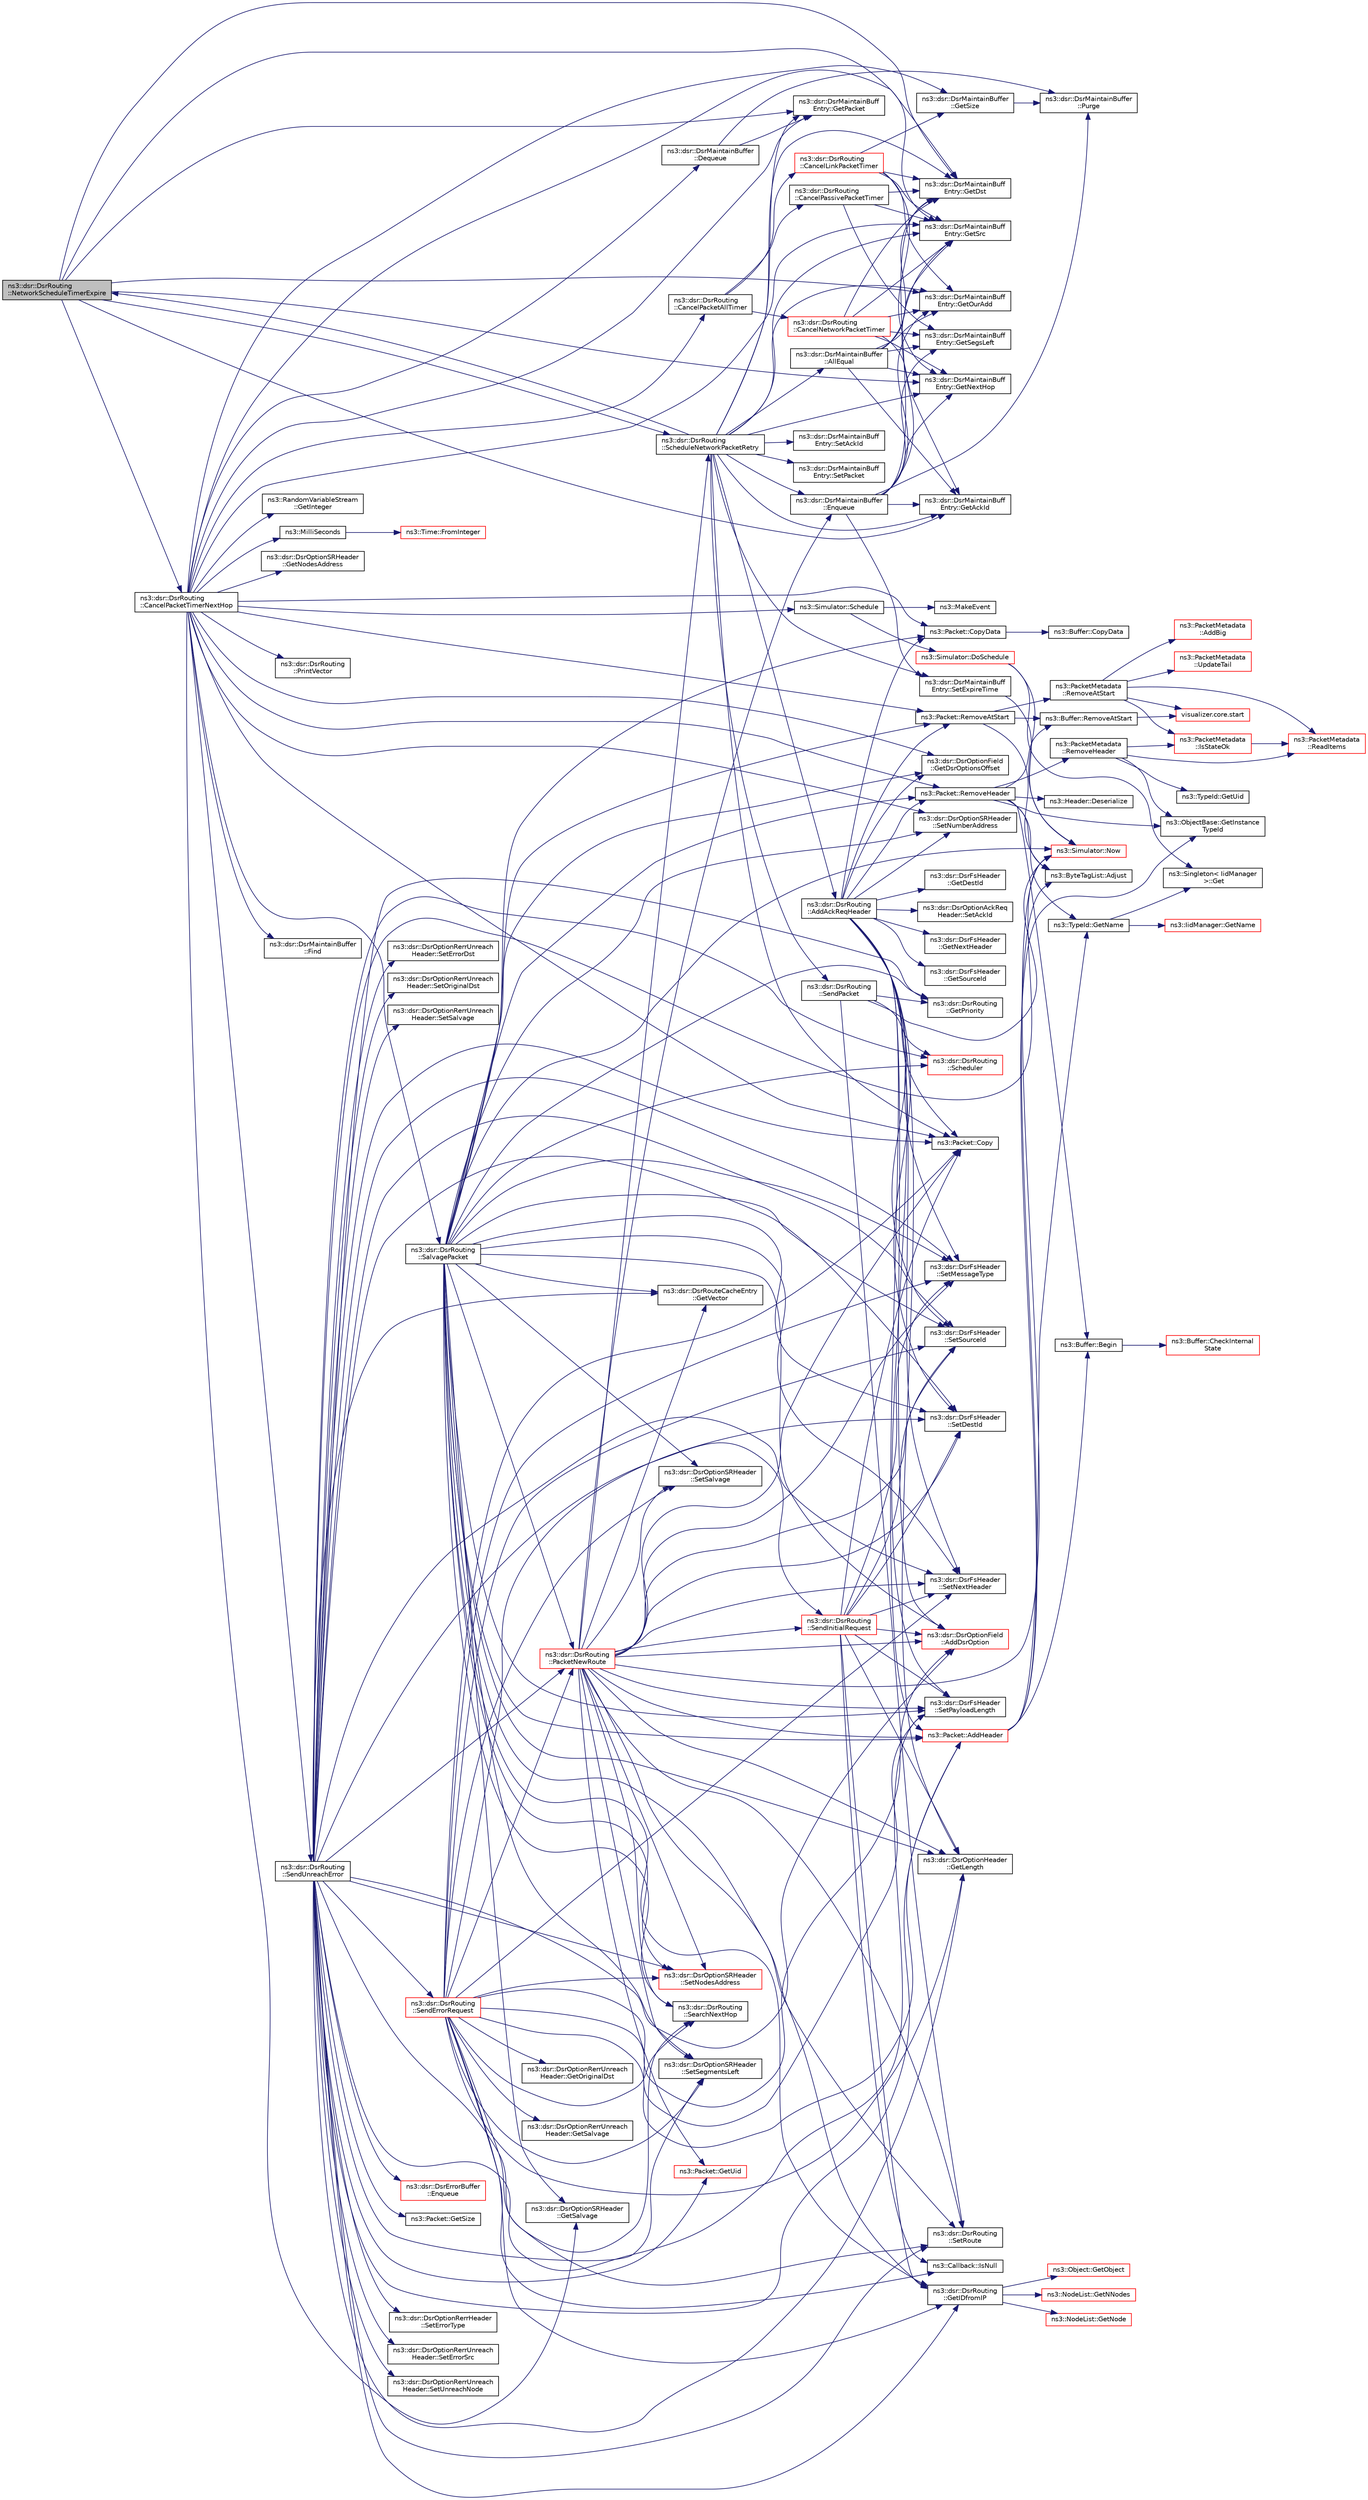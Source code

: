 digraph "ns3::dsr::DsrRouting::NetworkScheduleTimerExpire"
{
  edge [fontname="Helvetica",fontsize="10",labelfontname="Helvetica",labelfontsize="10"];
  node [fontname="Helvetica",fontsize="10",shape=record];
  rankdir="LR";
  Node1 [label="ns3::dsr::DsrRouting\l::NetworkScheduleTimerExpire",height=0.2,width=0.4,color="black", fillcolor="grey75", style="filled", fontcolor="black"];
  Node1 -> Node2 [color="midnightblue",fontsize="10",style="solid"];
  Node2 [label="ns3::dsr::DsrMaintainBuff\lEntry::GetPacket",height=0.2,width=0.4,color="black", fillcolor="white", style="filled",URL="$dd/d10/classns3_1_1dsr_1_1DsrMaintainBuffEntry.html#a3e47d107d9907f8bdf287c0d9915e3ba"];
  Node1 -> Node3 [color="midnightblue",fontsize="10",style="solid"];
  Node3 [label="ns3::dsr::DsrMaintainBuff\lEntry::GetSrc",height=0.2,width=0.4,color="black", fillcolor="white", style="filled",URL="$dd/d10/classns3_1_1dsr_1_1DsrMaintainBuffEntry.html#a025b861fb199499a6f4dfe0b3197bb87"];
  Node1 -> Node4 [color="midnightblue",fontsize="10",style="solid"];
  Node4 [label="ns3::dsr::DsrMaintainBuff\lEntry::GetNextHop",height=0.2,width=0.4,color="black", fillcolor="white", style="filled",URL="$dd/d10/classns3_1_1dsr_1_1DsrMaintainBuffEntry.html#a6a984d4169f808eb39c29468a03a7d62"];
  Node1 -> Node5 [color="midnightblue",fontsize="10",style="solid"];
  Node5 [label="ns3::dsr::DsrMaintainBuff\lEntry::GetDst",height=0.2,width=0.4,color="black", fillcolor="white", style="filled",URL="$dd/d10/classns3_1_1dsr_1_1DsrMaintainBuffEntry.html#ad943ce9ebc5e0154242f81da6196d472"];
  Node1 -> Node6 [color="midnightblue",fontsize="10",style="solid"];
  Node6 [label="ns3::dsr::DsrMaintainBuff\lEntry::GetAckId",height=0.2,width=0.4,color="black", fillcolor="white", style="filled",URL="$dd/d10/classns3_1_1dsr_1_1DsrMaintainBuffEntry.html#a2b1da51431035855f1c290c7381aa8a9"];
  Node1 -> Node7 [color="midnightblue",fontsize="10",style="solid"];
  Node7 [label="ns3::dsr::DsrMaintainBuff\lEntry::GetOurAdd",height=0.2,width=0.4,color="black", fillcolor="white", style="filled",URL="$dd/d10/classns3_1_1dsr_1_1DsrMaintainBuffEntry.html#ac5e99d05ac9b0881ef0470a995f18e8c"];
  Node1 -> Node8 [color="midnightblue",fontsize="10",style="solid"];
  Node8 [label="ns3::dsr::DsrRouting\l::CancelPacketTimerNextHop",height=0.2,width=0.4,color="black", fillcolor="white", style="filled",URL="$df/d32/classns3_1_1dsr_1_1DsrRouting.html#a215e6fcab10ee0d744a657f0af2695c6",tooltip="Cancel the packet retransmission timer for a all maintenance entries with nextHop address..."];
  Node8 -> Node9 [color="midnightblue",fontsize="10",style="solid"];
  Node9 [label="ns3::dsr::DsrMaintainBuffer\l::Dequeue",height=0.2,width=0.4,color="black", fillcolor="white", style="filled",URL="$d2/d89/classns3_1_1dsr_1_1DsrMaintainBuffer.html#a0539c5c6c2b05e10f52372f5fdb93c06",tooltip="Return first found (the earliest) entry for given destination. "];
  Node9 -> Node10 [color="midnightblue",fontsize="10",style="solid"];
  Node10 [label="ns3::dsr::DsrMaintainBuffer\l::Purge",height=0.2,width=0.4,color="black", fillcolor="white", style="filled",URL="$d2/d89/classns3_1_1dsr_1_1DsrMaintainBuffer.html#af12ee29b56abcaac29b60c0a544494b9",tooltip="Remove all expired entries. "];
  Node9 -> Node2 [color="midnightblue",fontsize="10",style="solid"];
  Node8 -> Node3 [color="midnightblue",fontsize="10",style="solid"];
  Node8 -> Node5 [color="midnightblue",fontsize="10",style="solid"];
  Node8 -> Node2 [color="midnightblue",fontsize="10",style="solid"];
  Node8 -> Node11 [color="midnightblue",fontsize="10",style="solid"];
  Node11 [label="ns3::Packet::Copy",height=0.2,width=0.4,color="black", fillcolor="white", style="filled",URL="$dd/d7a/classns3_1_1Packet.html#a5d5c70802a5f77fc5f0001e0cfc1898b",tooltip="performs a COW copy of the packet. "];
  Node8 -> Node12 [color="midnightblue",fontsize="10",style="solid"];
  Node12 [label="ns3::Packet::RemoveHeader",height=0.2,width=0.4,color="black", fillcolor="white", style="filled",URL="$dd/d7a/classns3_1_1Packet.html#a0961eccf975d75f902d40956c93ba63e",tooltip="Deserialize and remove the header from the internal buffer. "];
  Node12 -> Node13 [color="midnightblue",fontsize="10",style="solid"];
  Node13 [label="ns3::Header::Deserialize",height=0.2,width=0.4,color="black", fillcolor="white", style="filled",URL="$d6/dae/classns3_1_1Header.html#a78be9400bb66b2a8543606f395ef5396"];
  Node12 -> Node14 [color="midnightblue",fontsize="10",style="solid"];
  Node14 [label="ns3::Buffer::Begin",height=0.2,width=0.4,color="black", fillcolor="white", style="filled",URL="$da/d85/classns3_1_1Buffer.html#a893d4bf50df13e730b6cd0fda91b967f"];
  Node14 -> Node15 [color="midnightblue",fontsize="10",style="solid"];
  Node15 [label="ns3::Buffer::CheckInternal\lState",height=0.2,width=0.4,color="red", fillcolor="white", style="filled",URL="$da/d85/classns3_1_1Buffer.html#a6202ce7f1ecc1fc7a14cc13017375d14",tooltip="Checks the internal buffer structures consistency. "];
  Node12 -> Node16 [color="midnightblue",fontsize="10",style="solid"];
  Node16 [label="ns3::ObjectBase::GetInstance\lTypeId",height=0.2,width=0.4,color="black", fillcolor="white", style="filled",URL="$d2/dac/classns3_1_1ObjectBase.html#abe5b43a6f5b99a92a4c3122db31f06fb"];
  Node12 -> Node17 [color="midnightblue",fontsize="10",style="solid"];
  Node17 [label="ns3::TypeId::GetName",height=0.2,width=0.4,color="black", fillcolor="white", style="filled",URL="$d6/d11/classns3_1_1TypeId.html#aa3c41c79ae428b3cb396a9c6bb3ef314"];
  Node17 -> Node18 [color="midnightblue",fontsize="10",style="solid"];
  Node18 [label="ns3::Singleton\< IidManager\l \>::Get",height=0.2,width=0.4,color="black", fillcolor="white", style="filled",URL="$d8/d77/classns3_1_1Singleton.html#a80a2cd3c25a27ea72add7a9f7a141ffa"];
  Node17 -> Node19 [color="midnightblue",fontsize="10",style="solid"];
  Node19 [label="ns3::IidManager::GetName",height=0.2,width=0.4,color="red", fillcolor="white", style="filled",URL="$d4/d1c/classns3_1_1IidManager.html#a5d68d0f0f44594dcdec239dbdb5bf53c"];
  Node12 -> Node20 [color="midnightblue",fontsize="10",style="solid"];
  Node20 [label="ns3::Buffer::RemoveAtStart",height=0.2,width=0.4,color="black", fillcolor="white", style="filled",URL="$da/d85/classns3_1_1Buffer.html#adeecbb3e8f518aec6fee0437578ade4b"];
  Node20 -> Node21 [color="midnightblue",fontsize="10",style="solid"];
  Node21 [label="visualizer.core.start",height=0.2,width=0.4,color="red", fillcolor="white", style="filled",URL="$df/d6c/namespacevisualizer_1_1core.html#a2a35e5d8a34af358b508dac8635754e0"];
  Node12 -> Node22 [color="midnightblue",fontsize="10",style="solid"];
  Node22 [label="ns3::ByteTagList::Adjust",height=0.2,width=0.4,color="black", fillcolor="white", style="filled",URL="$dd/d64/classns3_1_1ByteTagList.html#a1fec06d7e6daaf8039cf2a148e4090f2"];
  Node12 -> Node23 [color="midnightblue",fontsize="10",style="solid"];
  Node23 [label="ns3::PacketMetadata\l::RemoveHeader",height=0.2,width=0.4,color="black", fillcolor="white", style="filled",URL="$d1/db1/classns3_1_1PacketMetadata.html#afa8a589ec783d4998516d7f39f21242d",tooltip="Remove an header. "];
  Node23 -> Node16 [color="midnightblue",fontsize="10",style="solid"];
  Node23 -> Node24 [color="midnightblue",fontsize="10",style="solid"];
  Node24 [label="ns3::TypeId::GetUid",height=0.2,width=0.4,color="black", fillcolor="white", style="filled",URL="$d6/d11/classns3_1_1TypeId.html#acd3e41de6340d06299f4fd63e2ed8da0"];
  Node23 -> Node25 [color="midnightblue",fontsize="10",style="solid"];
  Node25 [label="ns3::PacketMetadata\l::IsStateOk",height=0.2,width=0.4,color="red", fillcolor="white", style="filled",URL="$d1/db1/classns3_1_1PacketMetadata.html#a208d3163e28704438cdd4d30318e489c",tooltip="Check if the metadata state is ok. "];
  Node25 -> Node26 [color="midnightblue",fontsize="10",style="solid"];
  Node26 [label="ns3::PacketMetadata\l::ReadItems",height=0.2,width=0.4,color="red", fillcolor="white", style="filled",URL="$d1/db1/classns3_1_1PacketMetadata.html#a3719ad2c32313a9a1c74462322e8b517",tooltip="Read items. "];
  Node23 -> Node26 [color="midnightblue",fontsize="10",style="solid"];
  Node8 -> Node27 [color="midnightblue",fontsize="10",style="solid"];
  Node27 [label="ns3::dsr::DsrOptionField\l::GetDsrOptionsOffset",height=0.2,width=0.4,color="black", fillcolor="white", style="filled",URL="$d7/d28/classns3_1_1dsr_1_1DsrOptionField.html#a38af1f50ae6f4e7a4a4cf6afd99c5a74",tooltip="Get the offset where the options begin, measured from the start of the extension header. "];
  Node8 -> Node28 [color="midnightblue",fontsize="10",style="solid"];
  Node28 [label="ns3::Packet::RemoveAtStart",height=0.2,width=0.4,color="black", fillcolor="white", style="filled",URL="$dd/d7a/classns3_1_1Packet.html#a78aa207e7921dd2f9f7e0d0b7a1c730a",tooltip="Remove size bytes from the start of the current packet. "];
  Node28 -> Node20 [color="midnightblue",fontsize="10",style="solid"];
  Node28 -> Node22 [color="midnightblue",fontsize="10",style="solid"];
  Node28 -> Node29 [color="midnightblue",fontsize="10",style="solid"];
  Node29 [label="ns3::PacketMetadata\l::RemoveAtStart",height=0.2,width=0.4,color="black", fillcolor="white", style="filled",URL="$d1/db1/classns3_1_1PacketMetadata.html#a9a0300e7ae709f269d59b6733e590d56",tooltip="Remove a chunk of metadata at the metadata start. "];
  Node29 -> Node25 [color="midnightblue",fontsize="10",style="solid"];
  Node29 -> Node21 [color="midnightblue",fontsize="10",style="solid"];
  Node29 -> Node26 [color="midnightblue",fontsize="10",style="solid"];
  Node29 -> Node30 [color="midnightblue",fontsize="10",style="solid"];
  Node30 [label="ns3::PacketMetadata\l::AddBig",height=0.2,width=0.4,color="red", fillcolor="white", style="filled",URL="$d1/db1/classns3_1_1PacketMetadata.html#ae89a0bf5e3dcd624bd37bc8ca67544da",tooltip="Add a \"Big\" Item (a SmallItem plus an ExtraItem) "];
  Node29 -> Node31 [color="midnightblue",fontsize="10",style="solid"];
  Node31 [label="ns3::PacketMetadata\l::UpdateTail",height=0.2,width=0.4,color="red", fillcolor="white", style="filled",URL="$d1/db1/classns3_1_1PacketMetadata.html#ad975bb9c1c0a6875ccc2309f071c5b55",tooltip="Update the tail. "];
  Node8 -> Node32 [color="midnightblue",fontsize="10",style="solid"];
  Node32 [label="ns3::Packet::CopyData",height=0.2,width=0.4,color="black", fillcolor="white", style="filled",URL="$dd/d7a/classns3_1_1Packet.html#a5a6d304b9e0d90733919ffe224b98f0d",tooltip="Copy the packet contents to a byte buffer. "];
  Node32 -> Node33 [color="midnightblue",fontsize="10",style="solid"];
  Node33 [label="ns3::Buffer::CopyData",height=0.2,width=0.4,color="black", fillcolor="white", style="filled",URL="$da/d85/classns3_1_1Buffer.html#aec4a3fd349f94e449b4b2d14dd964a4c"];
  Node8 -> Node34 [color="midnightblue",fontsize="10",style="solid"];
  Node34 [label="ns3::dsr::DsrOptionSRHeader\l::SetNumberAddress",height=0.2,width=0.4,color="black", fillcolor="white", style="filled",URL="$dc/d0a/classns3_1_1dsr_1_1DsrOptionSRHeader.html#a611f37babb433a5c82b393089e23be51",tooltip="Set the number of ipv4 address. "];
  Node8 -> Node35 [color="midnightblue",fontsize="10",style="solid"];
  Node35 [label="ns3::dsr::DsrOptionSRHeader\l::GetNodesAddress",height=0.2,width=0.4,color="black", fillcolor="white", style="filled",URL="$dc/d0a/classns3_1_1dsr_1_1DsrOptionSRHeader.html#a4b354aa443936dc063b4756ed323af33",tooltip="Get the vector of ipv4 address. "];
  Node8 -> Node36 [color="midnightblue",fontsize="10",style="solid"];
  Node36 [label="ns3::dsr::DsrOptionSRHeader\l::GetSalvage",height=0.2,width=0.4,color="black", fillcolor="white", style="filled",URL="$dc/d0a/classns3_1_1dsr_1_1DsrOptionSRHeader.html#a4d0ddd2d9930343280e1244e76a40935"];
  Node8 -> Node37 [color="midnightblue",fontsize="10",style="solid"];
  Node37 [label="ns3::dsr::DsrRouting\l::PrintVector",height=0.2,width=0.4,color="black", fillcolor="white", style="filled",URL="$df/d32/classns3_1_1dsr_1_1DsrRouting.html#a21eda9cea85649375aed0a4b5f0c4c10",tooltip="Print the route vector. "];
  Node8 -> Node38 [color="midnightblue",fontsize="10",style="solid"];
  Node38 [label="ns3::dsr::DsrRouting\l::SendUnreachError",height=0.2,width=0.4,color="black", fillcolor="white", style="filled",URL="$df/d32/classns3_1_1dsr_1_1DsrRouting.html#ace5dd08bac91fa199ddfac7e81125a62",tooltip="This function is responsible for sending error packets in case of break link to next hop..."];
  Node38 -> Node39 [color="midnightblue",fontsize="10",style="solid"];
  Node39 [label="ns3::dsr::DsrFsHeader\l::SetNextHeader",height=0.2,width=0.4,color="black", fillcolor="white", style="filled",URL="$dc/dc2/classns3_1_1dsr_1_1DsrFsHeader.html#a31fa870af83764f8de3e37b739e0df39",tooltip="Set the \"Next header\" field. "];
  Node38 -> Node40 [color="midnightblue",fontsize="10",style="solid"];
  Node40 [label="ns3::dsr::DsrFsHeader\l::SetMessageType",height=0.2,width=0.4,color="black", fillcolor="white", style="filled",URL="$dc/dc2/classns3_1_1dsr_1_1DsrFsHeader.html#ab53490ba4b796d8bc64e2387cb614808"];
  Node38 -> Node41 [color="midnightblue",fontsize="10",style="solid"];
  Node41 [label="ns3::dsr::DsrFsHeader\l::SetSourceId",height=0.2,width=0.4,color="black", fillcolor="white", style="filled",URL="$dc/dc2/classns3_1_1dsr_1_1DsrFsHeader.html#a23f04e783e7f9e900bf17f173d96f4ee"];
  Node38 -> Node42 [color="midnightblue",fontsize="10",style="solid"];
  Node42 [label="ns3::dsr::DsrRouting\l::GetIDfromIP",height=0.2,width=0.4,color="black", fillcolor="white", style="filled",URL="$df/d32/classns3_1_1dsr_1_1DsrRouting.html#a4593e50d5f36e9b9b013fe0422067c44",tooltip="Get the node id from ip address. "];
  Node42 -> Node43 [color="midnightblue",fontsize="10",style="solid"];
  Node43 [label="ns3::NodeList::GetNNodes",height=0.2,width=0.4,color="red", fillcolor="white", style="filled",URL="$d0/dd8/classns3_1_1NodeList.html#a1d110b1670005895dd5812baab13682a"];
  Node42 -> Node44 [color="midnightblue",fontsize="10",style="solid"];
  Node44 [label="ns3::NodeList::GetNode",height=0.2,width=0.4,color="red", fillcolor="white", style="filled",URL="$d0/dd8/classns3_1_1NodeList.html#a80ac09977d48d29db5c704ac8483cf6c"];
  Node42 -> Node45 [color="midnightblue",fontsize="10",style="solid"];
  Node45 [label="ns3::Object::GetObject",height=0.2,width=0.4,color="red", fillcolor="white", style="filled",URL="$d9/d77/classns3_1_1Object.html#a13e18c00017096c8381eb651d5bd0783"];
  Node38 -> Node46 [color="midnightblue",fontsize="10",style="solid"];
  Node46 [label="ns3::dsr::DsrFsHeader\l::SetDestId",height=0.2,width=0.4,color="black", fillcolor="white", style="filled",URL="$dc/dc2/classns3_1_1dsr_1_1DsrFsHeader.html#a366ce2a526714d7d5c1b030c93cfce2b"];
  Node38 -> Node47 [color="midnightblue",fontsize="10",style="solid"];
  Node47 [label="ns3::dsr::DsrOptionRerrHeader\l::SetErrorType",height=0.2,width=0.4,color="black", fillcolor="white", style="filled",URL="$d6/d26/classns3_1_1dsr_1_1DsrOptionRerrHeader.html#a276e77bd18c2df8bee92759f6d789701",tooltip="Set the route error type. "];
  Node38 -> Node48 [color="midnightblue",fontsize="10",style="solid"];
  Node48 [label="ns3::dsr::DsrOptionRerrUnreach\lHeader::SetErrorSrc",height=0.2,width=0.4,color="black", fillcolor="white", style="filled",URL="$d0/d90/classns3_1_1dsr_1_1DsrOptionRerrUnreachHeader.html#a0d7151da0f101bea94a9c352a7b7174a",tooltip="Set the route error source address. "];
  Node38 -> Node49 [color="midnightblue",fontsize="10",style="solid"];
  Node49 [label="ns3::dsr::DsrOptionRerrUnreach\lHeader::SetUnreachNode",height=0.2,width=0.4,color="black", fillcolor="white", style="filled",URL="$d0/d90/classns3_1_1dsr_1_1DsrOptionRerrUnreachHeader.html#a6cf82ac792fab829e8a04fb87ec339d4",tooltip="Set the unreachable node ip address. "];
  Node38 -> Node50 [color="midnightblue",fontsize="10",style="solid"];
  Node50 [label="ns3::dsr::DsrOptionRerrUnreach\lHeader::SetErrorDst",height=0.2,width=0.4,color="black", fillcolor="white", style="filled",URL="$d0/d90/classns3_1_1dsr_1_1DsrOptionRerrUnreachHeader.html#a6d4c996ae8b40494c715ff64261aa317",tooltip="Set the error destination ip address. "];
  Node38 -> Node51 [color="midnightblue",fontsize="10",style="solid"];
  Node51 [label="ns3::dsr::DsrOptionRerrUnreach\lHeader::SetOriginalDst",height=0.2,width=0.4,color="black", fillcolor="white", style="filled",URL="$d0/d90/classns3_1_1dsr_1_1DsrOptionRerrUnreachHeader.html#a09fa3ef4d6f4d7b9cf4226e3cad034ca",tooltip="Set the unreachable node ip address. "];
  Node38 -> Node52 [color="midnightblue",fontsize="10",style="solid"];
  Node52 [label="ns3::dsr::DsrOptionRerrUnreach\lHeader::SetSalvage",height=0.2,width=0.4,color="black", fillcolor="white", style="filled",URL="$d0/d90/classns3_1_1dsr_1_1DsrOptionRerrUnreachHeader.html#aa7dd64d6de9c3c474813cbe484e9d773",tooltip="Set the salvage value of the packet. "];
  Node38 -> Node53 [color="midnightblue",fontsize="10",style="solid"];
  Node53 [label="ns3::dsr::DsrOptionHeader\l::GetLength",height=0.2,width=0.4,color="black", fillcolor="white", style="filled",URL="$da/d3b/classns3_1_1dsr_1_1DsrOptionHeader.html#a0db5f2db2771d63e9579de6824a1cd5c",tooltip="Get the option length. "];
  Node38 -> Node54 [color="midnightblue",fontsize="10",style="solid"];
  Node54 [label="ns3::dsr::DsrRouting\l::SendErrorRequest",height=0.2,width=0.4,color="red", fillcolor="white", style="filled",URL="$df/d32/classns3_1_1dsr_1_1DsrRouting.html#ae2100978eb9447540ceceeda17e95cea",tooltip="Send the error request packet. "];
  Node54 -> Node55 [color="midnightblue",fontsize="10",style="solid"];
  Node55 [label="ns3::Callback::IsNull",height=0.2,width=0.4,color="black", fillcolor="white", style="filled",URL="$d1/d48/classns3_1_1Callback.html#aa8e27826badbf37f84763f36f70d9b54"];
  Node54 -> Node56 [color="midnightblue",fontsize="10",style="solid"];
  Node56 [label="ns3::dsr::DsrOptionRerrUnreach\lHeader::GetSalvage",height=0.2,width=0.4,color="black", fillcolor="white", style="filled",URL="$d0/d90/classns3_1_1dsr_1_1DsrOptionRerrUnreachHeader.html#accb89e9b2908de0a0fcd4db3a0ec2246",tooltip="Get the salvage value of the packet. "];
  Node54 -> Node57 [color="midnightblue",fontsize="10",style="solid"];
  Node57 [label="ns3::dsr::DsrOptionRerrUnreach\lHeader::GetOriginalDst",height=0.2,width=0.4,color="black", fillcolor="white", style="filled",URL="$d0/d90/classns3_1_1dsr_1_1DsrOptionRerrUnreachHeader.html#a61c084aa3fcd3cfef8f2637e60f8c1b2",tooltip="Get the unreachable node ip address. "];
  Node54 -> Node58 [color="midnightblue",fontsize="10",style="solid"];
  Node58 [label="ns3::dsr::DsrOptionSRHeader\l::SetNodesAddress",height=0.2,width=0.4,color="red", fillcolor="white", style="filled",URL="$dc/d0a/classns3_1_1dsr_1_1DsrOptionSRHeader.html#aede4f60ddf515ed837f9c0d64cf8dadd",tooltip="Set the vector of ipv4 address. "];
  Node54 -> Node59 [color="midnightblue",fontsize="10",style="solid"];
  Node59 [label="ns3::dsr::DsrOptionSRHeader\l::SetSegmentsLeft",height=0.2,width=0.4,color="black", fillcolor="white", style="filled",URL="$dc/d0a/classns3_1_1dsr_1_1DsrOptionSRHeader.html#ab4f451b0b38ab65c84c18d0c3cbb5fd9"];
  Node54 -> Node60 [color="midnightblue",fontsize="10",style="solid"];
  Node60 [label="ns3::dsr::DsrOptionSRHeader\l::SetSalvage",height=0.2,width=0.4,color="black", fillcolor="white", style="filled",URL="$dc/d0a/classns3_1_1dsr_1_1DsrOptionSRHeader.html#a70a69c4774bf6dc7d5e840a2e5e67b71"];
  Node54 -> Node61 [color="midnightblue",fontsize="10",style="solid"];
  Node61 [label="ns3::dsr::DsrRouting\l::SearchNextHop",height=0.2,width=0.4,color="black", fillcolor="white", style="filled",URL="$df/d32/classns3_1_1dsr_1_1DsrRouting.html#aa1b16658c14499af76ca7dd69c034f22",tooltip="Get the next hop of the route. "];
  Node54 -> Node62 [color="midnightblue",fontsize="10",style="solid"];
  Node62 [label="ns3::dsr::DsrRouting\l::PacketNewRoute",height=0.2,width=0.4,color="red", fillcolor="white", style="filled",URL="$df/d32/classns3_1_1dsr_1_1DsrRouting.html#ae70ab39db551d1d81afc081196f78017",tooltip="When route vector corrupted, originate a new packet, normally not happening. "];
  Node62 -> Node63 [color="midnightblue",fontsize="10",style="solid"];
  Node63 [label="ns3::Simulator::Now",height=0.2,width=0.4,color="red", fillcolor="white", style="filled",URL="$d7/deb/classns3_1_1Simulator.html#ac3178fa975b419f7875e7105be122800"];
  Node62 -> Node11 [color="midnightblue",fontsize="10",style="solid"];
  Node62 -> Node64 [color="midnightblue",fontsize="10",style="solid"];
  Node64 [label="ns3::Packet::GetUid",height=0.2,width=0.4,color="red", fillcolor="white", style="filled",URL="$dd/d7a/classns3_1_1Packet.html#a1f212c825b50e54d94f5b9ae99592e6a",tooltip="Returns the packet&#39;s Uid. "];
  Node62 -> Node65 [color="midnightblue",fontsize="10",style="solid"];
  Node65 [label="ns3::dsr::DsrRouting\l::SendInitialRequest",height=0.2,width=0.4,color="red", fillcolor="white", style="filled",URL="$df/d32/classns3_1_1dsr_1_1DsrRouting.html#a74777d1806e768fccc1c2fe169b42c98",tooltip="Broadcast the route request packet in subnet. "];
  Node65 -> Node55 [color="midnightblue",fontsize="10",style="solid"];
  Node65 -> Node39 [color="midnightblue",fontsize="10",style="solid"];
  Node65 -> Node40 [color="midnightblue",fontsize="10",style="solid"];
  Node65 -> Node41 [color="midnightblue",fontsize="10",style="solid"];
  Node65 -> Node42 [color="midnightblue",fontsize="10",style="solid"];
  Node65 -> Node46 [color="midnightblue",fontsize="10",style="solid"];
  Node65 -> Node66 [color="midnightblue",fontsize="10",style="solid"];
  Node66 [label="ns3::dsr::DsrOptionField\l::AddDsrOption",height=0.2,width=0.4,color="red", fillcolor="white", style="filled",URL="$d7/d28/classns3_1_1dsr_1_1DsrOptionField.html#acd03d07018e22f5e2b23975fae84fb3c",tooltip="Serialize the option, prepending pad1 or padn option as necessary. "];
  Node65 -> Node53 [color="midnightblue",fontsize="10",style="solid"];
  Node65 -> Node67 [color="midnightblue",fontsize="10",style="solid"];
  Node67 [label="ns3::dsr::DsrFsHeader\l::SetPayloadLength",height=0.2,width=0.4,color="black", fillcolor="white", style="filled",URL="$dc/dc2/classns3_1_1dsr_1_1DsrFsHeader.html#ad5d554d06faf5eb5b98d30a5eee9c87e"];
  Node65 -> Node11 [color="midnightblue",fontsize="10",style="solid"];
  Node62 -> Node39 [color="midnightblue",fontsize="10",style="solid"];
  Node62 -> Node40 [color="midnightblue",fontsize="10",style="solid"];
  Node62 -> Node41 [color="midnightblue",fontsize="10",style="solid"];
  Node62 -> Node42 [color="midnightblue",fontsize="10",style="solid"];
  Node62 -> Node46 [color="midnightblue",fontsize="10",style="solid"];
  Node62 -> Node68 [color="midnightblue",fontsize="10",style="solid"];
  Node68 [label="ns3::dsr::DsrRouteCacheEntry\l::GetVector",height=0.2,width=0.4,color="black", fillcolor="white", style="filled",URL="$d3/d34/classns3_1_1dsr_1_1DsrRouteCacheEntry.html#ae4da0e5291ffddc5ea66df0a8085bb6c"];
  Node62 -> Node61 [color="midnightblue",fontsize="10",style="solid"];
  Node62 -> Node58 [color="midnightblue",fontsize="10",style="solid"];
  Node62 -> Node59 [color="midnightblue",fontsize="10",style="solid"];
  Node62 -> Node60 [color="midnightblue",fontsize="10",style="solid"];
  Node62 -> Node53 [color="midnightblue",fontsize="10",style="solid"];
  Node62 -> Node67 [color="midnightblue",fontsize="10",style="solid"];
  Node62 -> Node66 [color="midnightblue",fontsize="10",style="solid"];
  Node62 -> Node69 [color="midnightblue",fontsize="10",style="solid"];
  Node69 [label="ns3::Packet::AddHeader",height=0.2,width=0.4,color="red", fillcolor="white", style="filled",URL="$dd/d7a/classns3_1_1Packet.html#a465108c595a0bc592095cbcab1832ed8",tooltip="Add header to this packet. "];
  Node69 -> Node16 [color="midnightblue",fontsize="10",style="solid"];
  Node69 -> Node17 [color="midnightblue",fontsize="10",style="solid"];
  Node69 -> Node22 [color="midnightblue",fontsize="10",style="solid"];
  Node69 -> Node14 [color="midnightblue",fontsize="10",style="solid"];
  Node62 -> Node70 [color="midnightblue",fontsize="10",style="solid"];
  Node70 [label="ns3::dsr::DsrRouting\l::SetRoute",height=0.2,width=0.4,color="black", fillcolor="white", style="filled",URL="$df/d32/classns3_1_1dsr_1_1DsrRouting.html#a8a726fb52558a1a8172a5bd5b8cdb072",tooltip="Set the route to use for data packets, used by the option headers when sending data/control packets..."];
  Node62 -> Node71 [color="midnightblue",fontsize="10",style="solid"];
  Node71 [label="ns3::dsr::DsrMaintainBuffer\l::Enqueue",height=0.2,width=0.4,color="black", fillcolor="white", style="filled",URL="$d2/d89/classns3_1_1dsr_1_1DsrMaintainBuffer.html#a8ec30b5b9b0f6af36e61867327a47717",tooltip="Push entry in queue, if there is no entry with the same packet and destination address in queue..."];
  Node71 -> Node10 [color="midnightblue",fontsize="10",style="solid"];
  Node71 -> Node4 [color="midnightblue",fontsize="10",style="solid"];
  Node71 -> Node7 [color="midnightblue",fontsize="10",style="solid"];
  Node71 -> Node3 [color="midnightblue",fontsize="10",style="solid"];
  Node71 -> Node5 [color="midnightblue",fontsize="10",style="solid"];
  Node71 -> Node6 [color="midnightblue",fontsize="10",style="solid"];
  Node71 -> Node72 [color="midnightblue",fontsize="10",style="solid"];
  Node72 [label="ns3::dsr::DsrMaintainBuff\lEntry::GetSegsLeft",height=0.2,width=0.4,color="black", fillcolor="white", style="filled",URL="$dd/d10/classns3_1_1dsr_1_1DsrMaintainBuffEntry.html#ab07ea9b27cc40b101bf3c3b233c5170f"];
  Node71 -> Node73 [color="midnightblue",fontsize="10",style="solid"];
  Node73 [label="ns3::dsr::DsrMaintainBuff\lEntry::SetExpireTime",height=0.2,width=0.4,color="black", fillcolor="white", style="filled",URL="$dd/d10/classns3_1_1dsr_1_1DsrMaintainBuffEntry.html#a07a079b2093dde9f877bc9c8d75fe843"];
  Node73 -> Node63 [color="midnightblue",fontsize="10",style="solid"];
  Node62 -> Node74 [color="midnightblue",fontsize="10",style="solid"];
  Node74 [label="ns3::dsr::DsrRouting\l::ScheduleNetworkPacketRetry",height=0.2,width=0.4,color="black", fillcolor="white", style="filled",URL="$df/d32/classns3_1_1dsr_1_1DsrRouting.html#a6a18c6baa374d5e6a68f8952d1afdb13",tooltip="Schedule the packet retransmission based on network layer acknowledgment. "];
  Node74 -> Node4 [color="midnightblue",fontsize="10",style="solid"];
  Node74 -> Node2 [color="midnightblue",fontsize="10",style="solid"];
  Node74 -> Node75 [color="midnightblue",fontsize="10",style="solid"];
  Node75 [label="ns3::dsr::DsrRouting\l::AddAckReqHeader",height=0.2,width=0.4,color="black", fillcolor="white", style="filled",URL="$df/d32/classns3_1_1dsr_1_1DsrRouting.html#a8ce910f1c56dc238ff98117c784c4541",tooltip="This function is called to add ack request header for network acknowledgement. "];
  Node75 -> Node11 [color="midnightblue",fontsize="10",style="solid"];
  Node75 -> Node12 [color="midnightblue",fontsize="10",style="solid"];
  Node75 -> Node76 [color="midnightblue",fontsize="10",style="solid"];
  Node76 [label="ns3::dsr::DsrFsHeader\l::GetNextHeader",height=0.2,width=0.4,color="black", fillcolor="white", style="filled",URL="$dc/dc2/classns3_1_1dsr_1_1DsrFsHeader.html#aff0f05ec49bde5ba47d202494f537d72",tooltip="Get the next header. "];
  Node75 -> Node77 [color="midnightblue",fontsize="10",style="solid"];
  Node77 [label="ns3::dsr::DsrFsHeader\l::GetSourceId",height=0.2,width=0.4,color="black", fillcolor="white", style="filled",URL="$dc/dc2/classns3_1_1dsr_1_1DsrFsHeader.html#a37a497f8e8a46f1de8b8b9e8df4f5a85"];
  Node75 -> Node78 [color="midnightblue",fontsize="10",style="solid"];
  Node78 [label="ns3::dsr::DsrFsHeader\l::GetDestId",height=0.2,width=0.4,color="black", fillcolor="white", style="filled",URL="$dc/dc2/classns3_1_1dsr_1_1DsrFsHeader.html#ab7f416f0c7f37cc143d482e18712a91f"];
  Node75 -> Node27 [color="midnightblue",fontsize="10",style="solid"];
  Node75 -> Node28 [color="midnightblue",fontsize="10",style="solid"];
  Node75 -> Node32 [color="midnightblue",fontsize="10",style="solid"];
  Node75 -> Node34 [color="midnightblue",fontsize="10",style="solid"];
  Node75 -> Node79 [color="midnightblue",fontsize="10",style="solid"];
  Node79 [label="ns3::dsr::DsrOptionAckReq\lHeader::SetAckId",height=0.2,width=0.4,color="black", fillcolor="white", style="filled",URL="$de/de7/classns3_1_1dsr_1_1DsrOptionAckReqHeader.html#a8eb91c0ed78e98e83af9cfbeb553e48f",tooltip="Set the Ack request id number. "];
  Node75 -> Node53 [color="midnightblue",fontsize="10",style="solid"];
  Node75 -> Node39 [color="midnightblue",fontsize="10",style="solid"];
  Node75 -> Node40 [color="midnightblue",fontsize="10",style="solid"];
  Node75 -> Node41 [color="midnightblue",fontsize="10",style="solid"];
  Node75 -> Node46 [color="midnightblue",fontsize="10",style="solid"];
  Node75 -> Node67 [color="midnightblue",fontsize="10",style="solid"];
  Node75 -> Node66 [color="midnightblue",fontsize="10",style="solid"];
  Node75 -> Node69 [color="midnightblue",fontsize="10",style="solid"];
  Node74 -> Node3 [color="midnightblue",fontsize="10",style="solid"];
  Node74 -> Node80 [color="midnightblue",fontsize="10",style="solid"];
  Node80 [label="ns3::dsr::DsrRouting\l::SendPacket",height=0.2,width=0.4,color="black", fillcolor="white", style="filled",URL="$df/d32/classns3_1_1dsr_1_1DsrRouting.html#a84a2caf24a41eef8993b64cb22874f95",tooltip="This function is called by when really sending out the packet. "];
  Node80 -> Node70 [color="midnightblue",fontsize="10",style="solid"];
  Node80 -> Node81 [color="midnightblue",fontsize="10",style="solid"];
  Node81 [label="ns3::dsr::DsrRouting\l::GetPriority",height=0.2,width=0.4,color="black", fillcolor="white", style="filled",URL="$df/d32/classns3_1_1dsr_1_1DsrRouting.html#a67d111b0188b6e2210d1b4782820f8e3",tooltip="Set the priority of the packet in network queue. "];
  Node80 -> Node63 [color="midnightblue",fontsize="10",style="solid"];
  Node80 -> Node82 [color="midnightblue",fontsize="10",style="solid"];
  Node82 [label="ns3::dsr::DsrRouting\l::Scheduler",height=0.2,width=0.4,color="red", fillcolor="white", style="filled",URL="$df/d32/classns3_1_1dsr_1_1DsrRouting.html#aa518edb174bccce1062304404424c6e0",tooltip="This function is called to schedule sending packets from the network queue. "];
  Node74 -> Node11 [color="midnightblue",fontsize="10",style="solid"];
  Node74 -> Node83 [color="midnightblue",fontsize="10",style="solid"];
  Node83 [label="ns3::dsr::DsrMaintainBuffer\l::AllEqual",height=0.2,width=0.4,color="black", fillcolor="white", style="filled",URL="$d2/d89/classns3_1_1dsr_1_1DsrMaintainBuffer.html#a2f553fb512d4aee9a538c799bc2d0f45",tooltip="Verify if all the elements in the maintainence buffer entry is the same. "];
  Node83 -> Node7 [color="midnightblue",fontsize="10",style="solid"];
  Node83 -> Node4 [color="midnightblue",fontsize="10",style="solid"];
  Node83 -> Node3 [color="midnightblue",fontsize="10",style="solid"];
  Node83 -> Node5 [color="midnightblue",fontsize="10",style="solid"];
  Node83 -> Node6 [color="midnightblue",fontsize="10",style="solid"];
  Node83 -> Node72 [color="midnightblue",fontsize="10",style="solid"];
  Node74 -> Node84 [color="midnightblue",fontsize="10",style="solid"];
  Node84 [label="ns3::dsr::DsrMaintainBuff\lEntry::SetPacket",height=0.2,width=0.4,color="black", fillcolor="white", style="filled",URL="$dd/d10/classns3_1_1dsr_1_1DsrMaintainBuffEntry.html#a2f8880c2042a4428804ee7fa0dfc4f21"];
  Node74 -> Node85 [color="midnightblue",fontsize="10",style="solid"];
  Node85 [label="ns3::dsr::DsrMaintainBuff\lEntry::SetAckId",height=0.2,width=0.4,color="black", fillcolor="white", style="filled",URL="$dd/d10/classns3_1_1dsr_1_1DsrMaintainBuffEntry.html#ab4fdbe5c000213ccd5d5e1532ae58c70"];
  Node74 -> Node73 [color="midnightblue",fontsize="10",style="solid"];
  Node74 -> Node6 [color="midnightblue",fontsize="10",style="solid"];
  Node74 -> Node7 [color="midnightblue",fontsize="10",style="solid"];
  Node74 -> Node5 [color="midnightblue",fontsize="10",style="solid"];
  Node74 -> Node71 [color="midnightblue",fontsize="10",style="solid"];
  Node74 -> Node1 [color="midnightblue",fontsize="10",style="solid"];
  Node54 -> Node70 [color="midnightblue",fontsize="10",style="solid"];
  Node54 -> Node39 [color="midnightblue",fontsize="10",style="solid"];
  Node54 -> Node40 [color="midnightblue",fontsize="10",style="solid"];
  Node54 -> Node41 [color="midnightblue",fontsize="10",style="solid"];
  Node54 -> Node42 [color="midnightblue",fontsize="10",style="solid"];
  Node54 -> Node46 [color="midnightblue",fontsize="10",style="solid"];
  Node54 -> Node66 [color="midnightblue",fontsize="10",style="solid"];
  Node54 -> Node53 [color="midnightblue",fontsize="10",style="solid"];
  Node54 -> Node67 [color="midnightblue",fontsize="10",style="solid"];
  Node54 -> Node69 [color="midnightblue",fontsize="10",style="solid"];
  Node54 -> Node11 [color="midnightblue",fontsize="10",style="solid"];
  Node38 -> Node63 [color="midnightblue",fontsize="10",style="solid"];
  Node38 -> Node67 [color="midnightblue",fontsize="10",style="solid"];
  Node38 -> Node66 [color="midnightblue",fontsize="10",style="solid"];
  Node38 -> Node69 [color="midnightblue",fontsize="10",style="solid"];
  Node38 -> Node11 [color="midnightblue",fontsize="10",style="solid"];
  Node38 -> Node86 [color="midnightblue",fontsize="10",style="solid"];
  Node86 [label="ns3::dsr::DsrErrorBuffer\l::Enqueue",height=0.2,width=0.4,color="red", fillcolor="white", style="filled",URL="$d3/db1/classns3_1_1dsr_1_1DsrErrorBuffer.html#a509601131629af3b0b4881f88d9b672e",tooltip="Push entry in queue, if there is no entry with the same packet and destination address in queue..."];
  Node38 -> Node64 [color="midnightblue",fontsize="10",style="solid"];
  Node38 -> Node65 [color="midnightblue",fontsize="10",style="solid"];
  Node38 -> Node68 [color="midnightblue",fontsize="10",style="solid"];
  Node38 -> Node61 [color="midnightblue",fontsize="10",style="solid"];
  Node38 -> Node62 [color="midnightblue",fontsize="10",style="solid"];
  Node38 -> Node58 [color="midnightblue",fontsize="10",style="solid"];
  Node38 -> Node59 [color="midnightblue",fontsize="10",style="solid"];
  Node38 -> Node70 [color="midnightblue",fontsize="10",style="solid"];
  Node38 -> Node87 [color="midnightblue",fontsize="10",style="solid"];
  Node87 [label="ns3::Packet::GetSize",height=0.2,width=0.4,color="black", fillcolor="white", style="filled",URL="$dd/d7a/classns3_1_1Packet.html#a462855c9929954d4301a4edfe55f4f1c",tooltip="Returns the the size in bytes of the packet (including the zero-filled initial payload). "];
  Node38 -> Node81 [color="midnightblue",fontsize="10",style="solid"];
  Node38 -> Node82 [color="midnightblue",fontsize="10",style="solid"];
  Node8 -> Node88 [color="midnightblue",fontsize="10",style="solid"];
  Node88 [label="ns3::dsr::DsrRouting\l::CancelPacketAllTimer",height=0.2,width=0.4,color="black", fillcolor="white", style="filled",URL="$df/d32/classns3_1_1dsr_1_1DsrRouting.html#afb3145517b31e5a0e2016ac496c86050",tooltip="Cancel all the packet timers. "];
  Node88 -> Node89 [color="midnightblue",fontsize="10",style="solid"];
  Node89 [label="ns3::dsr::DsrRouting\l::CancelLinkPacketTimer",height=0.2,width=0.4,color="red", fillcolor="white", style="filled",URL="$df/d32/classns3_1_1dsr_1_1DsrRouting.html#a3d5aef30dc62293cdc487b7110be2324",tooltip="Cancel the link packet retransmission timer for a specific maintenance entry. "];
  Node89 -> Node7 [color="midnightblue",fontsize="10",style="solid"];
  Node89 -> Node4 [color="midnightblue",fontsize="10",style="solid"];
  Node89 -> Node3 [color="midnightblue",fontsize="10",style="solid"];
  Node89 -> Node5 [color="midnightblue",fontsize="10",style="solid"];
  Node89 -> Node90 [color="midnightblue",fontsize="10",style="solid"];
  Node90 [label="ns3::dsr::DsrMaintainBuffer\l::GetSize",height=0.2,width=0.4,color="black", fillcolor="white", style="filled",URL="$d2/d89/classns3_1_1dsr_1_1DsrMaintainBuffer.html#a7df015a7d740c8b442df20f4ab3895b7",tooltip="Number of entries. "];
  Node90 -> Node10 [color="midnightblue",fontsize="10",style="solid"];
  Node88 -> Node91 [color="midnightblue",fontsize="10",style="solid"];
  Node91 [label="ns3::dsr::DsrRouting\l::CancelNetworkPacketTimer",height=0.2,width=0.4,color="red", fillcolor="white", style="filled",URL="$df/d32/classns3_1_1dsr_1_1DsrRouting.html#aeed35bcacf68c9f349078b508e73c9aa",tooltip="Cancel the network packet retransmission timer for a specific maintenance entry. "];
  Node91 -> Node6 [color="midnightblue",fontsize="10",style="solid"];
  Node91 -> Node7 [color="midnightblue",fontsize="10",style="solid"];
  Node91 -> Node4 [color="midnightblue",fontsize="10",style="solid"];
  Node91 -> Node3 [color="midnightblue",fontsize="10",style="solid"];
  Node91 -> Node5 [color="midnightblue",fontsize="10",style="solid"];
  Node91 -> Node72 [color="midnightblue",fontsize="10",style="solid"];
  Node88 -> Node92 [color="midnightblue",fontsize="10",style="solid"];
  Node92 [label="ns3::dsr::DsrRouting\l::CancelPassivePacketTimer",height=0.2,width=0.4,color="black", fillcolor="white", style="filled",URL="$df/d32/classns3_1_1dsr_1_1DsrRouting.html#aee6495417f54a12f484029ee1a445d64",tooltip="Cancel the passive packet retransmission timer for a specific maintenance entry. "];
  Node92 -> Node3 [color="midnightblue",fontsize="10",style="solid"];
  Node92 -> Node5 [color="midnightblue",fontsize="10",style="solid"];
  Node92 -> Node72 [color="midnightblue",fontsize="10",style="solid"];
  Node8 -> Node93 [color="midnightblue",fontsize="10",style="solid"];
  Node93 [label="ns3::dsr::DsrRouting\l::SalvagePacket",height=0.2,width=0.4,color="black", fillcolor="white", style="filled",URL="$df/d32/classns3_1_1dsr_1_1DsrRouting.html#a83dd51056e4e48ad538ff41fda129272",tooltip="Salvage the packet which has been transmitted for 3 times. "];
  Node93 -> Node12 [color="midnightblue",fontsize="10",style="solid"];
  Node93 -> Node27 [color="midnightblue",fontsize="10",style="solid"];
  Node93 -> Node28 [color="midnightblue",fontsize="10",style="solid"];
  Node93 -> Node32 [color="midnightblue",fontsize="10",style="solid"];
  Node93 -> Node34 [color="midnightblue",fontsize="10",style="solid"];
  Node93 -> Node36 [color="midnightblue",fontsize="10",style="solid"];
  Node93 -> Node39 [color="midnightblue",fontsize="10",style="solid"];
  Node93 -> Node40 [color="midnightblue",fontsize="10",style="solid"];
  Node93 -> Node41 [color="midnightblue",fontsize="10",style="solid"];
  Node93 -> Node42 [color="midnightblue",fontsize="10",style="solid"];
  Node93 -> Node46 [color="midnightblue",fontsize="10",style="solid"];
  Node93 -> Node68 [color="midnightblue",fontsize="10",style="solid"];
  Node93 -> Node61 [color="midnightblue",fontsize="10",style="solid"];
  Node93 -> Node62 [color="midnightblue",fontsize="10",style="solid"];
  Node93 -> Node60 [color="midnightblue",fontsize="10",style="solid"];
  Node93 -> Node58 [color="midnightblue",fontsize="10",style="solid"];
  Node93 -> Node59 [color="midnightblue",fontsize="10",style="solid"];
  Node93 -> Node53 [color="midnightblue",fontsize="10",style="solid"];
  Node93 -> Node67 [color="midnightblue",fontsize="10",style="solid"];
  Node93 -> Node66 [color="midnightblue",fontsize="10",style="solid"];
  Node93 -> Node69 [color="midnightblue",fontsize="10",style="solid"];
  Node93 -> Node70 [color="midnightblue",fontsize="10",style="solid"];
  Node93 -> Node81 [color="midnightblue",fontsize="10",style="solid"];
  Node93 -> Node63 [color="midnightblue",fontsize="10",style="solid"];
  Node93 -> Node82 [color="midnightblue",fontsize="10",style="solid"];
  Node8 -> Node90 [color="midnightblue",fontsize="10",style="solid"];
  Node8 -> Node94 [color="midnightblue",fontsize="10",style="solid"];
  Node94 [label="ns3::dsr::DsrMaintainBuffer\l::Find",height=0.2,width=0.4,color="black", fillcolor="white", style="filled",URL="$d2/d89/classns3_1_1dsr_1_1DsrMaintainBuffer.html#a42eaded41fd2aeb05dbf0261a130281a",tooltip="Finds whether a packet with destination dst exists in the queue. "];
  Node8 -> Node95 [color="midnightblue",fontsize="10",style="solid"];
  Node95 [label="ns3::Simulator::Schedule",height=0.2,width=0.4,color="black", fillcolor="white", style="filled",URL="$d7/deb/classns3_1_1Simulator.html#a671882c894a08af4a5e91181bf1eec13"];
  Node95 -> Node96 [color="midnightblue",fontsize="10",style="solid"];
  Node96 [label="ns3::Simulator::DoSchedule",height=0.2,width=0.4,color="red", fillcolor="white", style="filled",URL="$d7/deb/classns3_1_1Simulator.html#a47af23973938819bdc89cb2807e09ed5"];
  Node96 -> Node18 [color="midnightblue",fontsize="10",style="solid"];
  Node96 -> Node63 [color="midnightblue",fontsize="10",style="solid"];
  Node95 -> Node97 [color="midnightblue",fontsize="10",style="solid"];
  Node97 [label="ns3::MakeEvent",height=0.2,width=0.4,color="black", fillcolor="white", style="filled",URL="$d0/dac/group__makeeventfnptr.html#ga289a28a2497c18a9bd299e5e2014094b"];
  Node8 -> Node98 [color="midnightblue",fontsize="10",style="solid"];
  Node98 [label="ns3::MilliSeconds",height=0.2,width=0.4,color="black", fillcolor="white", style="filled",URL="$d1/dec/group__timecivil.html#gaf26127cf4571146b83a92ee18679c7a9"];
  Node98 -> Node99 [color="midnightblue",fontsize="10",style="solid"];
  Node99 [label="ns3::Time::FromInteger",height=0.2,width=0.4,color="red", fillcolor="white", style="filled",URL="$dc/d04/classns3_1_1Time.html#a3e742c67b2764e75ff95f9b754d43fe9"];
  Node8 -> Node100 [color="midnightblue",fontsize="10",style="solid"];
  Node100 [label="ns3::RandomVariableStream\l::GetInteger",height=0.2,width=0.4,color="black", fillcolor="white", style="filled",URL="$dc/daa/classns3_1_1RandomVariableStream.html#a66cd94e6305ce7f000f1a9ff0fcb9aef",tooltip="Get the next random value as an integer drawn from the distribution. "];
  Node1 -> Node74 [color="midnightblue",fontsize="10",style="solid"];
}
